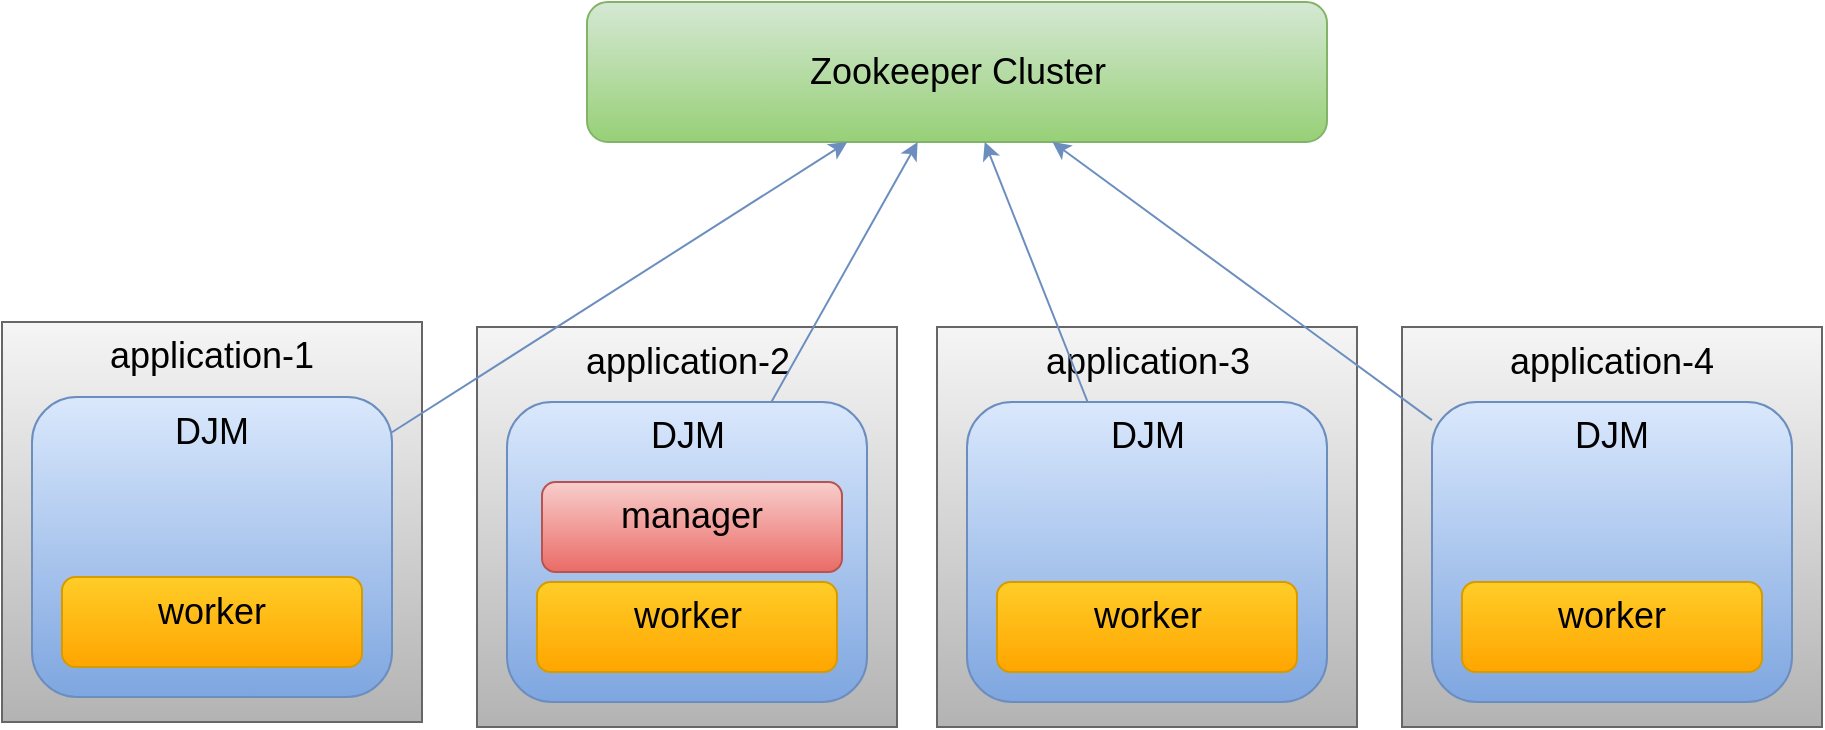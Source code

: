 <mxfile pages="1" version="11.2.2" type="device"><diagram id="1ammCQ3qkeTgFd6Y9HZl" name="Page-1"><mxGraphModel dx="2198" dy="754" grid="1" gridSize="10" guides="1" tooltips="1" connect="1" arrows="1" fold="1" page="1" pageScale="1" pageWidth="827" pageHeight="1169" math="0" shadow="0"><root><mxCell id="0"/><mxCell id="1" parent="0"/><mxCell id="PlHUW80dx5DWN7Xmc4f4-15" value="application-3" style="rounded=1;whiteSpace=wrap;html=1;gradientColor=#b3b3b3;fillColor=#f5f5f5;strokeColor=#666666;fontSize=18;verticalAlign=top;align=center;arcSize=0;" vertex="1" parent="1"><mxGeometry x="447.5" y="302.5" width="210" height="200" as="geometry"/></mxCell><mxCell id="PlHUW80dx5DWN7Xmc4f4-12" value="application-2" style="rounded=1;whiteSpace=wrap;html=1;gradientColor=#b3b3b3;fillColor=#f5f5f5;strokeColor=#666666;fontSize=18;verticalAlign=top;align=center;arcSize=0;" vertex="1" parent="1"><mxGeometry x="217.5" y="302.5" width="210" height="200" as="geometry"/></mxCell><mxCell id="PlHUW80dx5DWN7Xmc4f4-1" value="Zookeeper Cluster" style="rounded=1;whiteSpace=wrap;html=1;gradientColor=#97d077;fillColor=#d5e8d4;strokeColor=#82b366;fontSize=18;" vertex="1" parent="1"><mxGeometry x="272.5" y="140" width="370" height="70" as="geometry"/></mxCell><mxCell id="PlHUW80dx5DWN7Xmc4f4-4" value="DJM" style="rounded=1;whiteSpace=wrap;html=1;gradientColor=#7ea6e0;fillColor=#dae8fc;strokeColor=#6c8ebf;fontSize=18;verticalAlign=top;align=center;" vertex="1" parent="1"><mxGeometry x="232.5" y="340" width="180" height="150" as="geometry"/></mxCell><mxCell id="PlHUW80dx5DWN7Xmc4f4-5" value="worker" style="rounded=1;whiteSpace=wrap;html=1;gradientColor=#ffa500;fillColor=#ffcd28;strokeColor=#d79b00;fontSize=18;verticalAlign=top;align=center;" vertex="1" parent="1"><mxGeometry x="247.5" y="430" width="150" height="45" as="geometry"/></mxCell><mxCell id="PlHUW80dx5DWN7Xmc4f4-6" value="DJM" style="rounded=1;whiteSpace=wrap;html=1;gradientColor=#7ea6e0;fillColor=#dae8fc;strokeColor=#6c8ebf;fontSize=18;verticalAlign=top;align=center;" vertex="1" parent="1"><mxGeometry x="462.5" y="340" width="180" height="150" as="geometry"/></mxCell><mxCell id="PlHUW80dx5DWN7Xmc4f4-7" value="worker" style="rounded=1;whiteSpace=wrap;html=1;gradientColor=#ffa500;fillColor=#ffcd28;strokeColor=#d79b00;fontSize=18;verticalAlign=top;align=center;" vertex="1" parent="1"><mxGeometry x="477.5" y="430" width="150" height="45" as="geometry"/></mxCell><mxCell id="PlHUW80dx5DWN7Xmc4f4-10" value="manager" style="rounded=1;whiteSpace=wrap;html=1;gradientColor=#ea6b66;fillColor=#f8cecc;strokeColor=#b85450;fontSize=18;verticalAlign=top;align=center;" vertex="1" parent="1"><mxGeometry x="250" y="380" width="150" height="45" as="geometry"/></mxCell><mxCell id="PlHUW80dx5DWN7Xmc4f4-16" value="application-4" style="rounded=1;whiteSpace=wrap;html=1;gradientColor=#b3b3b3;fillColor=#f5f5f5;strokeColor=#666666;fontSize=18;verticalAlign=top;align=center;arcSize=0;" vertex="1" parent="1"><mxGeometry x="680" y="302.5" width="210" height="200" as="geometry"/></mxCell><mxCell id="PlHUW80dx5DWN7Xmc4f4-17" value="DJM" style="rounded=1;whiteSpace=wrap;html=1;gradientColor=#7ea6e0;fillColor=#dae8fc;strokeColor=#6c8ebf;fontSize=18;verticalAlign=top;align=center;" vertex="1" parent="1"><mxGeometry x="695" y="340" width="180" height="150" as="geometry"/></mxCell><mxCell id="PlHUW80dx5DWN7Xmc4f4-18" value="worker" style="rounded=1;whiteSpace=wrap;html=1;gradientColor=#ffa500;fillColor=#ffcd28;strokeColor=#d79b00;fontSize=18;verticalAlign=top;align=center;" vertex="1" parent="1"><mxGeometry x="710" y="430" width="150" height="45" as="geometry"/></mxCell><mxCell id="PlHUW80dx5DWN7Xmc4f4-19" value="application-1" style="rounded=1;whiteSpace=wrap;html=1;gradientColor=#b3b3b3;fillColor=#f5f5f5;strokeColor=#666666;fontSize=18;verticalAlign=top;align=center;arcSize=0;" vertex="1" parent="1"><mxGeometry x="-20" y="300" width="210" height="200" as="geometry"/></mxCell><mxCell id="PlHUW80dx5DWN7Xmc4f4-20" value="DJM" style="rounded=1;whiteSpace=wrap;html=1;gradientColor=#7ea6e0;fillColor=#dae8fc;strokeColor=#6c8ebf;fontSize=18;verticalAlign=top;align=center;" vertex="1" parent="1"><mxGeometry x="-5" y="337.5" width="180" height="150" as="geometry"/></mxCell><mxCell id="PlHUW80dx5DWN7Xmc4f4-21" value="worker" style="rounded=1;whiteSpace=wrap;html=1;gradientColor=#ffa500;fillColor=#ffcd28;strokeColor=#d79b00;fontSize=18;verticalAlign=top;align=center;" vertex="1" parent="1"><mxGeometry x="10" y="427.5" width="150" height="45" as="geometry"/></mxCell><mxCell id="PlHUW80dx5DWN7Xmc4f4-22" value="" style="endArrow=classic;html=1;fontSize=18;gradientColor=#7ea6e0;fillColor=#dae8fc;strokeColor=#6c8ebf;" edge="1" parent="1" source="PlHUW80dx5DWN7Xmc4f4-20" target="PlHUW80dx5DWN7Xmc4f4-1"><mxGeometry width="50" height="50" relative="1" as="geometry"><mxPoint x="130" y="230" as="sourcePoint"/><mxPoint x="180" y="180" as="targetPoint"/></mxGeometry></mxCell><mxCell id="PlHUW80dx5DWN7Xmc4f4-23" value="" style="endArrow=classic;html=1;fontSize=18;gradientColor=#7ea6e0;fillColor=#dae8fc;strokeColor=#6c8ebf;" edge="1" parent="1" source="PlHUW80dx5DWN7Xmc4f4-4" target="PlHUW80dx5DWN7Xmc4f4-1"><mxGeometry width="50" height="50" relative="1" as="geometry"><mxPoint x="185" y="365.117" as="sourcePoint"/><mxPoint x="412.605" y="220" as="targetPoint"/></mxGeometry></mxCell><mxCell id="PlHUW80dx5DWN7Xmc4f4-24" value="" style="endArrow=classic;html=1;fontSize=18;gradientColor=#7ea6e0;fillColor=#dae8fc;strokeColor=#6c8ebf;" edge="1" parent="1" source="PlHUW80dx5DWN7Xmc4f4-6" target="PlHUW80dx5DWN7Xmc4f4-1"><mxGeometry width="50" height="50" relative="1" as="geometry"><mxPoint x="374.688" y="350" as="sourcePoint"/><mxPoint x="447.812" y="220" as="targetPoint"/></mxGeometry></mxCell><mxCell id="PlHUW80dx5DWN7Xmc4f4-25" value="" style="endArrow=classic;html=1;fontSize=18;gradientColor=#7ea6e0;fillColor=#dae8fc;strokeColor=#6c8ebf;" edge="1" parent="1" source="PlHUW80dx5DWN7Xmc4f4-17" target="PlHUW80dx5DWN7Xmc4f4-1"><mxGeometry width="50" height="50" relative="1" as="geometry"><mxPoint x="532.812" y="350" as="sourcePoint"/><mxPoint x="481.354" y="220" as="targetPoint"/></mxGeometry></mxCell><mxCell id="PlHUW80dx5DWN7Xmc4f4-28" value="" style="shape=image;html=1;verticalAlign=top;verticalLabelPosition=bottom;labelBackgroundColor=#ffffff;imageAspect=0;aspect=fixed;image=https://cdn3.iconfinder.com/data/icons/funky/136/Fire-128.png;fontSize=18;align=center;" vertex="1" parent="1"><mxGeometry x="447.5" y="218.5" width="76" height="76" as="geometry"/></mxCell></root></mxGraphModel></diagram></mxfile>